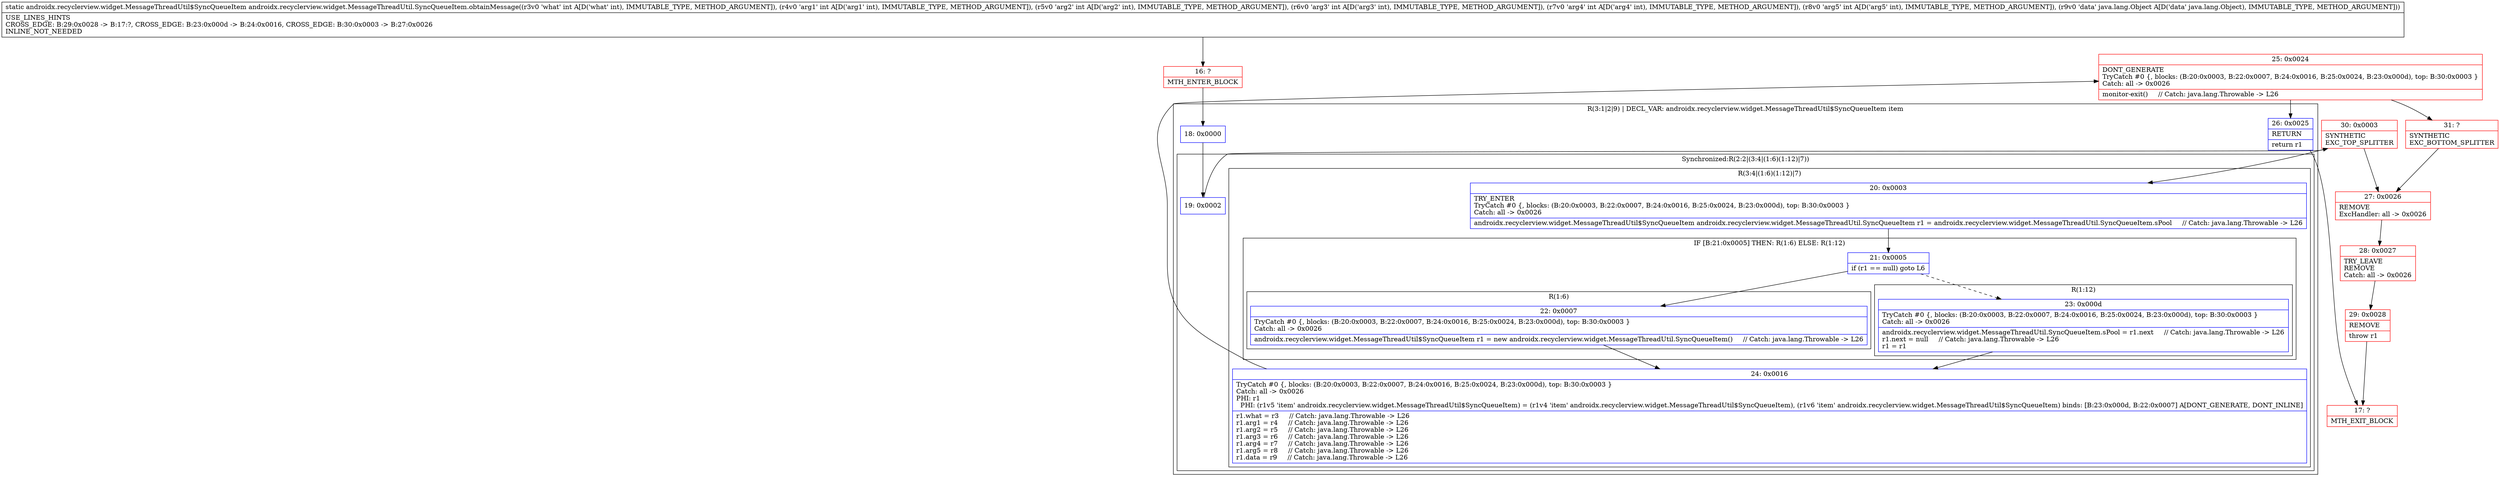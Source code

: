digraph "CFG forandroidx.recyclerview.widget.MessageThreadUtil.SyncQueueItem.obtainMessage(IIIIIILjava\/lang\/Object;)Landroidx\/recyclerview\/widget\/MessageThreadUtil$SyncQueueItem;" {
subgraph cluster_Region_1985685806 {
label = "R(3:1|2|9) | DECL_VAR: androidx.recyclerview.widget.MessageThreadUtil$SyncQueueItem item\l";
node [shape=record,color=blue];
Node_18 [shape=record,label="{18\:\ 0x0000}"];
subgraph cluster_SynchronizedRegion_1563502805 {
label = "Synchronized:R(2:2|(3:4|(1:6)(1:12)|7))";
node [shape=record,color=blue];
Node_19 [shape=record,label="{19\:\ 0x0002}"];
subgraph cluster_Region_2083038901 {
label = "R(3:4|(1:6)(1:12)|7)";
node [shape=record,color=blue];
Node_20 [shape=record,label="{20\:\ 0x0003|TRY_ENTER\lTryCatch #0 \{, blocks: (B:20:0x0003, B:22:0x0007, B:24:0x0016, B:25:0x0024, B:23:0x000d), top: B:30:0x0003 \}\lCatch: all \-\> 0x0026\l|androidx.recyclerview.widget.MessageThreadUtil$SyncQueueItem androidx.recyclerview.widget.MessageThreadUtil.SyncQueueItem r1 = androidx.recyclerview.widget.MessageThreadUtil.SyncQueueItem.sPool     \/\/ Catch: java.lang.Throwable \-\> L26\l}"];
subgraph cluster_IfRegion_1940118169 {
label = "IF [B:21:0x0005] THEN: R(1:6) ELSE: R(1:12)";
node [shape=record,color=blue];
Node_21 [shape=record,label="{21\:\ 0x0005|if (r1 == null) goto L6\l}"];
subgraph cluster_Region_1241358759 {
label = "R(1:6)";
node [shape=record,color=blue];
Node_22 [shape=record,label="{22\:\ 0x0007|TryCatch #0 \{, blocks: (B:20:0x0003, B:22:0x0007, B:24:0x0016, B:25:0x0024, B:23:0x000d), top: B:30:0x0003 \}\lCatch: all \-\> 0x0026\l|androidx.recyclerview.widget.MessageThreadUtil$SyncQueueItem r1 = new androidx.recyclerview.widget.MessageThreadUtil.SyncQueueItem()     \/\/ Catch: java.lang.Throwable \-\> L26\l}"];
}
subgraph cluster_Region_567210608 {
label = "R(1:12)";
node [shape=record,color=blue];
Node_23 [shape=record,label="{23\:\ 0x000d|TryCatch #0 \{, blocks: (B:20:0x0003, B:22:0x0007, B:24:0x0016, B:25:0x0024, B:23:0x000d), top: B:30:0x0003 \}\lCatch: all \-\> 0x0026\l|androidx.recyclerview.widget.MessageThreadUtil.SyncQueueItem.sPool = r1.next     \/\/ Catch: java.lang.Throwable \-\> L26\lr1.next = null     \/\/ Catch: java.lang.Throwable \-\> L26\lr1 = r1\l}"];
}
}
Node_24 [shape=record,label="{24\:\ 0x0016|TryCatch #0 \{, blocks: (B:20:0x0003, B:22:0x0007, B:24:0x0016, B:25:0x0024, B:23:0x000d), top: B:30:0x0003 \}\lCatch: all \-\> 0x0026\lPHI: r1 \l  PHI: (r1v5 'item' androidx.recyclerview.widget.MessageThreadUtil$SyncQueueItem) = (r1v4 'item' androidx.recyclerview.widget.MessageThreadUtil$SyncQueueItem), (r1v6 'item' androidx.recyclerview.widget.MessageThreadUtil$SyncQueueItem) binds: [B:23:0x000d, B:22:0x0007] A[DONT_GENERATE, DONT_INLINE]\l|r1.what = r3     \/\/ Catch: java.lang.Throwable \-\> L26\lr1.arg1 = r4     \/\/ Catch: java.lang.Throwable \-\> L26\lr1.arg2 = r5     \/\/ Catch: java.lang.Throwable \-\> L26\lr1.arg3 = r6     \/\/ Catch: java.lang.Throwable \-\> L26\lr1.arg4 = r7     \/\/ Catch: java.lang.Throwable \-\> L26\lr1.arg5 = r8     \/\/ Catch: java.lang.Throwable \-\> L26\lr1.data = r9     \/\/ Catch: java.lang.Throwable \-\> L26\l}"];
}
}
Node_26 [shape=record,label="{26\:\ 0x0025|RETURN\l|return r1\l}"];
}
Node_16 [shape=record,color=red,label="{16\:\ ?|MTH_ENTER_BLOCK\l}"];
Node_30 [shape=record,color=red,label="{30\:\ 0x0003|SYNTHETIC\lEXC_TOP_SPLITTER\l}"];
Node_25 [shape=record,color=red,label="{25\:\ 0x0024|DONT_GENERATE\lTryCatch #0 \{, blocks: (B:20:0x0003, B:22:0x0007, B:24:0x0016, B:25:0x0024, B:23:0x000d), top: B:30:0x0003 \}\lCatch: all \-\> 0x0026\l|monitor\-exit()     \/\/ Catch: java.lang.Throwable \-\> L26\l}"];
Node_17 [shape=record,color=red,label="{17\:\ ?|MTH_EXIT_BLOCK\l}"];
Node_31 [shape=record,color=red,label="{31\:\ ?|SYNTHETIC\lEXC_BOTTOM_SPLITTER\l}"];
Node_27 [shape=record,color=red,label="{27\:\ 0x0026|REMOVE\lExcHandler: all \-\> 0x0026\l}"];
Node_28 [shape=record,color=red,label="{28\:\ 0x0027|TRY_LEAVE\lREMOVE\lCatch: all \-\> 0x0026\l}"];
Node_29 [shape=record,color=red,label="{29\:\ 0x0028|REMOVE\l|throw r1\l}"];
MethodNode[shape=record,label="{static androidx.recyclerview.widget.MessageThreadUtil$SyncQueueItem androidx.recyclerview.widget.MessageThreadUtil.SyncQueueItem.obtainMessage((r3v0 'what' int A[D('what' int), IMMUTABLE_TYPE, METHOD_ARGUMENT]), (r4v0 'arg1' int A[D('arg1' int), IMMUTABLE_TYPE, METHOD_ARGUMENT]), (r5v0 'arg2' int A[D('arg2' int), IMMUTABLE_TYPE, METHOD_ARGUMENT]), (r6v0 'arg3' int A[D('arg3' int), IMMUTABLE_TYPE, METHOD_ARGUMENT]), (r7v0 'arg4' int A[D('arg4' int), IMMUTABLE_TYPE, METHOD_ARGUMENT]), (r8v0 'arg5' int A[D('arg5' int), IMMUTABLE_TYPE, METHOD_ARGUMENT]), (r9v0 'data' java.lang.Object A[D('data' java.lang.Object), IMMUTABLE_TYPE, METHOD_ARGUMENT]))  | USE_LINES_HINTS\lCROSS_EDGE: B:29:0x0028 \-\> B:17:?, CROSS_EDGE: B:23:0x000d \-\> B:24:0x0016, CROSS_EDGE: B:30:0x0003 \-\> B:27:0x0026\lINLINE_NOT_NEEDED\l}"];
MethodNode -> Node_16;Node_18 -> Node_19;
Node_19 -> Node_30;
Node_20 -> Node_21;
Node_21 -> Node_22;
Node_21 -> Node_23[style=dashed];
Node_22 -> Node_24;
Node_23 -> Node_24;
Node_24 -> Node_25;
Node_26 -> Node_17;
Node_16 -> Node_18;
Node_30 -> Node_20;
Node_30 -> Node_27;
Node_25 -> Node_26;
Node_25 -> Node_31;
Node_31 -> Node_27;
Node_27 -> Node_28;
Node_28 -> Node_29;
Node_29 -> Node_17;
}

